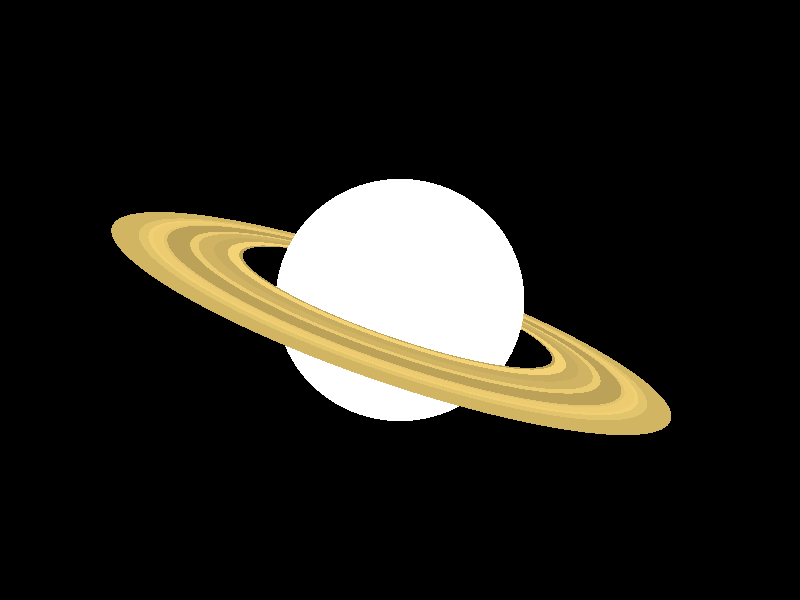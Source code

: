 #version 3.7;

background { color rgbt<0, 0, 0, 1> }

global_settings {
  assumed_gamma 1.0
  max_trace_level 5
  photons {
    spacing 0.02
    count 100000
  }
}

camera {
  right image_height/image_width
  location  <0,2.3,-4.5>
  look_at   <0,0,0>
}


light_source {
  <500,-350,-200>     // light's position
  color rgb 1         // light's color
  photons {           // photon block for a light source
    refraction on
    reflection on
  }
}     

light_source {
  0*x                 // light's position (translated below)
  color rgb 1.7       // light's color
  area_light
  <100, 0, 0> <0, 100, 0> // lights spread out across this distance (x * z)
  4, 4                // total number of lights in grid (4x*4z = 16 lights)
  adaptive 0          // 0,1,2,3...
  jitter              // adds random softening of light
  circular            // make the shape of the light circular
  orient              // orient light
  translate <500,0,500>   // <x y z> position of light
  photons {           // photon block for a light source
    refraction on
    reflection on
  }
}   

difference {          
  // Main sphere
  sphere { <0,0,0>, 1 }
                
  // Bubbles
  sphere { <-0.0238819657936142, -0.454423108815413, 0.23677424399032>, 0.0240166787635613 }
  sphere { <-0.269309265198796, -0.150573649979464, 0.434136230235052>, 0.0210371205494912 }
  sphere { <0.23949161415896, -0.293810844092542, -0.571133169145851>, 0.0352571050893781 }
  sphere { <0.416559323396794, -0.584664733887028, 0.47395336882861>, 0.0318840015269276 }
  sphere { <0.106966176585744, -0.186588547745062, 0.434480422844403>, 0.0373604790015893 }
  sphere { <0.1306608259355, 0.0715790163127608, 0.345722985149232>, 0.020918138865809 }
  sphere { <0.278088191187982, 0.257776726622962, -0.706763850388473>, 0.0299046295182335 }
  sphere { <0.397522899041661, 0.239539200365329, 0.325015328510206>, 0.0364328436071206 }
  sphere { <0.552077968396283, -0.268915544854903, 0.230728020533327>, 0.0259883330790272 }
  sphere { <0.36482465330736, -0.542040291029047, -0.148639006143733>, 0.0246572188589057 }

  material {
    texture {
      pigment { rgbt 1 }
      finish {
        ambient 0.0
        diffuse 0.01
        specular 0.6
        roughness 0.005
        reflection {
          0.1, 1
          fresnel on
        }
        conserve_energy
      }
    }
    interior {
      ior 1.7
      fade_power 1001
      fade_distance 0.9
      fade_color <0.5,0.6,0.8>
    }
  }
  photons {
    target 1.0
    refraction on
    reflection on
  }         
}         

// Greenish swirly thing          
isosurface {
  function {
    pow ( abs(x + 2*(pow(y,3) - y)), 2/3 ) + pow ( abs(y), 2/3 ) + pow ( abs(z), 2/3 ) - 1
  }
  max_gradient 13
  scale <.3, .8, .3>
  translate <0, .1, 0>
  rotate 45*y
  photons {
    target 1.0
    refraction on
    reflection on
  }
  pigment { color rgb <.2,1,.6> }
  finish { ambient .3 }
}

// Reddish swirly thing       
isosurface {
  function {
    pow ( abs(x + 2*(pow(y,3) - y)), 2/3 ) + pow ( abs(y), 2/3 ) + pow ( abs(z), 2/3 ) - 1
  }
  max_gradient 13
  scale <.1, .8, .1>
  rotate 80*z
  rotate 40*y
  photons {
    target 1.0
    refraction on
    reflection on
  }
  pigment { color rgb <1,.05,.2> }
  finish { ambient .3 }
}

// Saturn-like rings
#declare rotangle = -20*z + 15*x;
disc { <0, 0, 0> y, 1.32715229691339, 1.30000000000000 rotate rotangle pigment { color rgb <135,  97, 27>/255 } photons { target 1.0 refraction on reflection on } }
disc { <0, 0, 0> y, 1.41411054586717, 1.32715229691339 rotate rotangle pigment { color rgb <231, 166, 46>/255 } photons { target 1.0 refraction on reflection on } }
disc { <0, 0, 0> y, 1.51291165580643, 1.41411054586717 rotate rotangle pigment { color rgb <147, 105, 29>/255 } photons { target 1.0 refraction on reflection on } }
disc { <0, 0, 0> y, 1.62507607379233, 1.51291165580643 rotate rotangle pigment { color rgb <162, 117, 32>/255 } photons { target 1.0 refraction on reflection on } }
disc { <0, 0, 0> y, 1.68521722819899, 1.62507607379233 rotate rotangle pigment { color rgb <212, 152, 42>/255 } photons { target 1.0 refraction on reflection on } }
disc { <0, 0, 0> y, 1.84258624536106, 1.68521722819899 rotate rotangle pigment { color rgb <128,  92, 25>/255 } photons { target 1.0 refraction on reflection on } }
disc { <0, 0, 0> y, 1.86598580454755, 1.84258624536106 rotate rotangle pigment { color rgb <198, 142, 39>/255 } photons { target 1.0 refraction on reflection on } }
disc { <0, 0, 0> y, 1.93696935974852, 1.86598580454755 rotate rotangle pigment { color rgb <213, 153, 42>/255 } photons { target 1.0 refraction on reflection on } }
disc { <0, 0, 0> y, 1.96685566793515, 1.93696935974852 rotate rotangle pigment { color rgb <224, 161, 44>/255 } photons { target 1.0 refraction on reflection on } }
disc { <0, 0, 0> y, 2.03050870859554, 1.96685566793515 rotate rotangle pigment { color rgb <194, 140, 38>/255 } photons { target 1.0 refraction on reflection on } }
disc { <0, 0, 0> y, 2.20000000000000, 2.03050870859554 rotate rotangle pigment { color rgb <164, 118, 32>/255 } photons { target 1.0 refraction on reflection on } }

